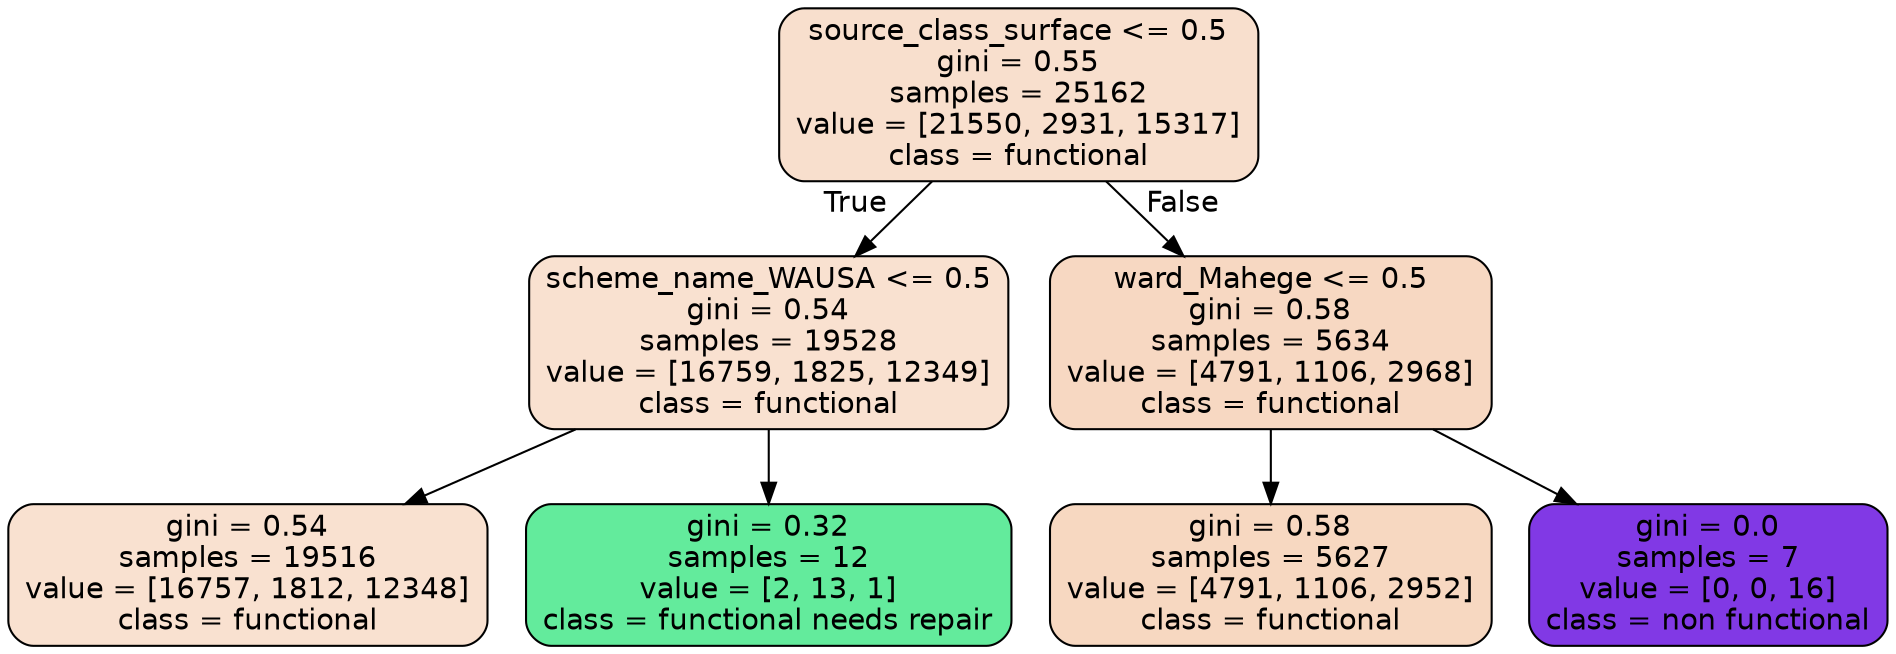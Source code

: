 digraph Tree {
node [shape=box, style="filled, rounded", color="black", fontname=helvetica] ;
edge [fontname=helvetica] ;
0 [label="source_class_surface <= 0.5\ngini = 0.55\nsamples = 25162\nvalue = [21550, 2931, 15317]\nclass = functional", fillcolor="#f8dfcd"] ;
1 [label="scheme_name_WAUSA <= 0.5\ngini = 0.54\nsamples = 19528\nvalue = [16759, 1825, 12349]\nclass = functional", fillcolor="#f9e1d0"] ;
0 -> 1 [labeldistance=2.5, labelangle=45, headlabel="True"] ;
2 [label="gini = 0.54\nsamples = 19516\nvalue = [16757, 1812, 12348]\nclass = functional", fillcolor="#f9e1d0"] ;
1 -> 2 ;
3 [label="gini = 0.32\nsamples = 12\nvalue = [2, 13, 1]\nclass = functional needs repair", fillcolor="#63eb9c"] ;
1 -> 3 ;
4 [label="ward_Mahege <= 0.5\ngini = 0.58\nsamples = 5634\nvalue = [4791, 1106, 2968]\nclass = functional", fillcolor="#f7d8c2"] ;
0 -> 4 [labeldistance=2.5, labelangle=-45, headlabel="False"] ;
5 [label="gini = 0.58\nsamples = 5627\nvalue = [4791, 1106, 2952]\nclass = functional", fillcolor="#f7d8c1"] ;
4 -> 5 ;
6 [label="gini = 0.0\nsamples = 7\nvalue = [0, 0, 16]\nclass = non functional", fillcolor="#8139e5"] ;
4 -> 6 ;
}